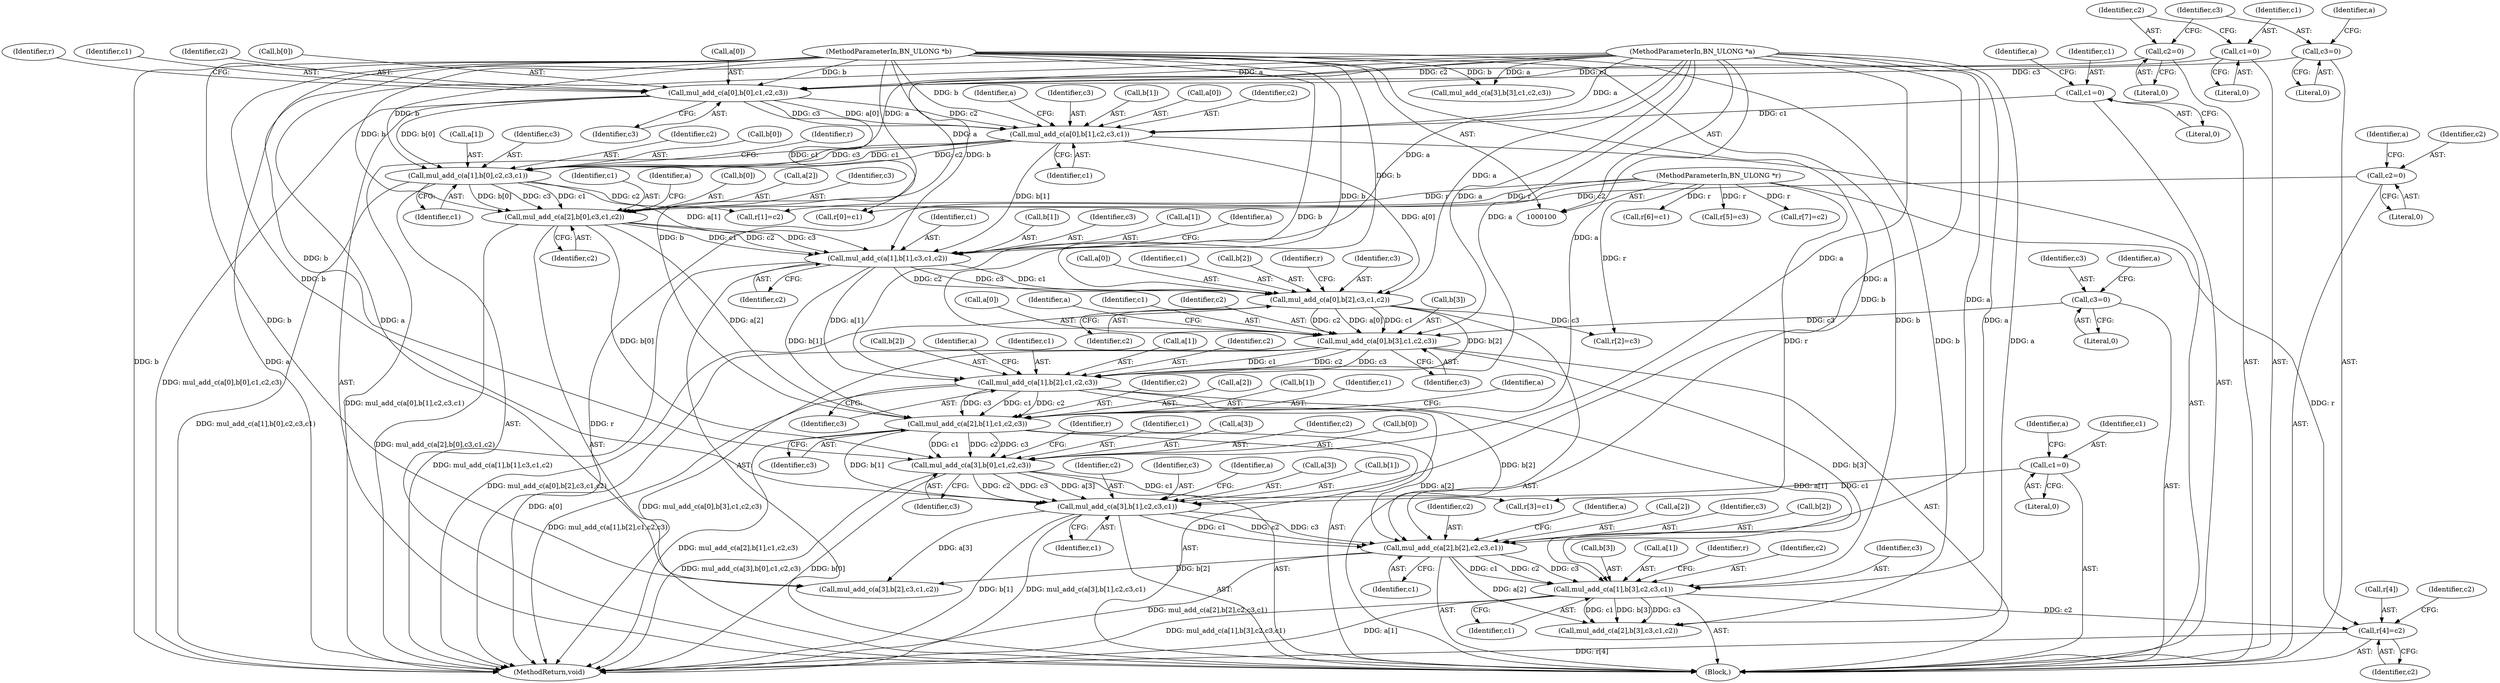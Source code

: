 digraph "0_openssl_a7a44ba55cb4f884c6bc9ceac90072dea38e66d0@array" {
"1000279" [label="(Call,r[4]=c2)"];
"1000269" [label="(Call,mul_add_c(a[1],b[3],c2,c3,c1))"];
"1000211" [label="(Call,mul_add_c(a[1],b[2],c1,c2,c3))"];
"1000173" [label="(Call,mul_add_c(a[1],b[1],c3,c1,c2))"];
"1000145" [label="(Call,mul_add_c(a[1],b[0],c2,c3,c1))"];
"1000102" [label="(MethodParameterIn,BN_ULONG *a)"];
"1000117" [label="(Call,mul_add_c(a[0],b[0],c1,c2,c3))"];
"1000103" [label="(MethodParameterIn,BN_ULONG *b)"];
"1000108" [label="(Call,c1=0)"];
"1000111" [label="(Call,c2=0)"];
"1000114" [label="(Call,c3=0)"];
"1000135" [label="(Call,mul_add_c(a[0],b[1],c2,c3,c1))"];
"1000132" [label="(Call,c1=0)"];
"1000163" [label="(Call,mul_add_c(a[2],b[0],c3,c1,c2))"];
"1000160" [label="(Call,c2=0)"];
"1000183" [label="(Call,mul_add_c(a[0],b[2],c3,c1,c2))"];
"1000201" [label="(Call,mul_add_c(a[0],b[3],c1,c2,c3))"];
"1000198" [label="(Call,c3=0)"];
"1000259" [label="(Call,mul_add_c(a[2],b[2],c2,c3,c1))"];
"1000221" [label="(Call,mul_add_c(a[2],b[1],c1,c2,c3))"];
"1000249" [label="(Call,mul_add_c(a[3],b[1],c2,c3,c1))"];
"1000231" [label="(Call,mul_add_c(a[3],b[0],c1,c2,c3))"];
"1000246" [label="(Call,c1=0)"];
"1000101" [label="(MethodParameterIn,BN_ULONG *r)"];
"1000177" [label="(Call,b[1])"];
"1000241" [label="(Call,r[3]=c1)"];
"1000243" [label="(Identifier,r)"];
"1000112" [label="(Identifier,c2)"];
"1000231" [label="(Call,mul_add_c(a[3],b[0],c1,c2,c3))"];
"1000269" [label="(Call,mul_add_c(a[1],b[3],c2,c3,c1))"];
"1000229" [label="(Identifier,c2)"];
"1000114" [label="(Call,c3=0)"];
"1000170" [label="(Identifier,c3)"];
"1000200" [label="(Literal,0)"];
"1000222" [label="(Call,a[2])"];
"1000152" [label="(Identifier,c2)"];
"1000101" [label="(MethodParameterIn,BN_ULONG *r)"];
"1000256" [label="(Identifier,c2)"];
"1000118" [label="(Call,a[0])"];
"1000266" [label="(Identifier,c2)"];
"1000147" [label="(Identifier,a)"];
"1000108" [label="(Call,c1=0)"];
"1000249" [label="(Call,mul_add_c(a[3],b[1],c2,c3,c1))"];
"1000225" [label="(Call,b[1])"];
"1000133" [label="(Identifier,c1)"];
"1000283" [label="(Identifier,c2)"];
"1000210" [label="(Identifier,c3)"];
"1000171" [label="(Identifier,c1)"];
"1000278" [label="(Identifier,c1)"];
"1000199" [label="(Identifier,c3)"];
"1000246" [label="(Call,c1=0)"];
"1000212" [label="(Call,a[1])"];
"1000129" [label="(Identifier,r)"];
"1000149" [label="(Call,b[0])"];
"1000137" [label="(Identifier,a)"];
"1000157" [label="(Identifier,r)"];
"1000134" [label="(Literal,0)"];
"1000161" [label="(Identifier,c2)"];
"1000228" [label="(Identifier,c1)"];
"1000132" [label="(Call,c1=0)"];
"1000259" [label="(Call,mul_add_c(a[2],b[2],c2,c3,c1))"];
"1000127" [label="(Call,r[0]=c1)"];
"1000124" [label="(Identifier,c1)"];
"1000257" [label="(Identifier,c3)"];
"1000271" [label="(Identifier,a)"];
"1000146" [label="(Call,a[1])"];
"1000219" [label="(Identifier,c2)"];
"1000230" [label="(Identifier,c3)"];
"1000280" [label="(Call,r[4])"];
"1000195" [label="(Identifier,r)"];
"1000116" [label="(Literal,0)"];
"1000180" [label="(Identifier,c3)"];
"1000144" [label="(Identifier,c1)"];
"1000125" [label="(Identifier,c2)"];
"1000173" [label="(Call,mul_add_c(a[1],b[1],c3,c1,c2))"];
"1000325" [label="(Call,r[6]=c1)"];
"1000205" [label="(Call,b[3])"];
"1000203" [label="(Identifier,a)"];
"1000335" [label="(MethodReturn,void)"];
"1000287" [label="(Call,mul_add_c(a[2],b[3],c3,c1,c2))"];
"1000190" [label="(Identifier,c3)"];
"1000261" [label="(Identifier,a)"];
"1000162" [label="(Literal,0)"];
"1000202" [label="(Call,a[0])"];
"1000143" [label="(Identifier,c3)"];
"1000102" [label="(MethodParameterIn,BN_ULONG *a)"];
"1000285" [label="(Identifier,c2)"];
"1000247" [label="(Identifier,c1)"];
"1000184" [label="(Call,a[0])"];
"1000238" [label="(Identifier,c1)"];
"1000175" [label="(Identifier,a)"];
"1000277" [label="(Identifier,c3)"];
"1000117" [label="(Call,mul_add_c(a[0],b[0],c1,c2,c3))"];
"1000250" [label="(Call,a[3])"];
"1000172" [label="(Identifier,c2)"];
"1000268" [label="(Identifier,c1)"];
"1000191" [label="(Identifier,c1)"];
"1000260" [label="(Call,a[2])"];
"1000273" [label="(Call,b[3])"];
"1000139" [label="(Call,b[1])"];
"1000232" [label="(Call,a[3])"];
"1000183" [label="(Call,mul_add_c(a[0],b[2],c3,c1,c2))"];
"1000174" [label="(Call,a[1])"];
"1000251" [label="(Identifier,a)"];
"1000307" [label="(Call,r[5]=c3)"];
"1000126" [label="(Identifier,c3)"];
"1000270" [label="(Call,a[1])"];
"1000233" [label="(Identifier,a)"];
"1000192" [label="(Identifier,c2)"];
"1000213" [label="(Identifier,a)"];
"1000198" [label="(Call,c3=0)"];
"1000208" [label="(Identifier,c1)"];
"1000154" [label="(Identifier,c1)"];
"1000103" [label="(MethodParameterIn,BN_ULONG *b)"];
"1000315" [label="(Call,mul_add_c(a[3],b[3],c1,c2,c3))"];
"1000109" [label="(Identifier,c1)"];
"1000110" [label="(Literal,0)"];
"1000193" [label="(Call,r[2]=c3)"];
"1000330" [label="(Call,r[7]=c2)"];
"1000215" [label="(Call,b[2])"];
"1000267" [label="(Identifier,c3)"];
"1000167" [label="(Call,b[0])"];
"1000153" [label="(Identifier,c3)"];
"1000121" [label="(Call,b[0])"];
"1000185" [label="(Identifier,a)"];
"1000155" [label="(Call,r[1]=c2)"];
"1000220" [label="(Identifier,c3)"];
"1000135" [label="(Call,mul_add_c(a[0],b[1],c2,c3,c1))"];
"1000201" [label="(Call,mul_add_c(a[0],b[3],c1,c2,c3))"];
"1000239" [label="(Identifier,c2)"];
"1000297" [label="(Call,mul_add_c(a[3],b[2],c3,c1,c2))"];
"1000182" [label="(Identifier,c2)"];
"1000258" [label="(Identifier,c1)"];
"1000165" [label="(Identifier,a)"];
"1000281" [label="(Identifier,r)"];
"1000276" [label="(Identifier,c2)"];
"1000164" [label="(Call,a[2])"];
"1000223" [label="(Identifier,a)"];
"1000113" [label="(Literal,0)"];
"1000235" [label="(Call,b[0])"];
"1000145" [label="(Call,mul_add_c(a[1],b[0],c2,c3,c1))"];
"1000263" [label="(Call,b[2])"];
"1000218" [label="(Identifier,c1)"];
"1000111" [label="(Call,c2=0)"];
"1000160" [label="(Call,c2=0)"];
"1000187" [label="(Call,b[2])"];
"1000248" [label="(Literal,0)"];
"1000279" [label="(Call,r[4]=c2)"];
"1000221" [label="(Call,mul_add_c(a[2],b[1],c1,c2,c3))"];
"1000209" [label="(Identifier,c2)"];
"1000181" [label="(Identifier,c1)"];
"1000136" [label="(Call,a[0])"];
"1000253" [label="(Call,b[1])"];
"1000115" [label="(Identifier,c3)"];
"1000240" [label="(Identifier,c3)"];
"1000142" [label="(Identifier,c2)"];
"1000104" [label="(Block,)"];
"1000119" [label="(Identifier,a)"];
"1000211" [label="(Call,mul_add_c(a[1],b[2],c1,c2,c3))"];
"1000163" [label="(Call,mul_add_c(a[2],b[0],c3,c1,c2))"];
"1000279" -> "1000104"  [label="AST: "];
"1000279" -> "1000283"  [label="CFG: "];
"1000280" -> "1000279"  [label="AST: "];
"1000283" -> "1000279"  [label="AST: "];
"1000285" -> "1000279"  [label="CFG: "];
"1000279" -> "1000335"  [label="DDG: r[4]"];
"1000269" -> "1000279"  [label="DDG: c2"];
"1000101" -> "1000279"  [label="DDG: r"];
"1000269" -> "1000104"  [label="AST: "];
"1000269" -> "1000278"  [label="CFG: "];
"1000270" -> "1000269"  [label="AST: "];
"1000273" -> "1000269"  [label="AST: "];
"1000276" -> "1000269"  [label="AST: "];
"1000277" -> "1000269"  [label="AST: "];
"1000278" -> "1000269"  [label="AST: "];
"1000281" -> "1000269"  [label="CFG: "];
"1000269" -> "1000335"  [label="DDG: mul_add_c(a[1],b[3],c2,c3,c1)"];
"1000269" -> "1000335"  [label="DDG: a[1]"];
"1000211" -> "1000269"  [label="DDG: a[1]"];
"1000102" -> "1000269"  [label="DDG: a"];
"1000201" -> "1000269"  [label="DDG: b[3]"];
"1000103" -> "1000269"  [label="DDG: b"];
"1000259" -> "1000269"  [label="DDG: c2"];
"1000259" -> "1000269"  [label="DDG: c3"];
"1000259" -> "1000269"  [label="DDG: c1"];
"1000269" -> "1000287"  [label="DDG: b[3]"];
"1000269" -> "1000287"  [label="DDG: c3"];
"1000269" -> "1000287"  [label="DDG: c1"];
"1000211" -> "1000104"  [label="AST: "];
"1000211" -> "1000220"  [label="CFG: "];
"1000212" -> "1000211"  [label="AST: "];
"1000215" -> "1000211"  [label="AST: "];
"1000218" -> "1000211"  [label="AST: "];
"1000219" -> "1000211"  [label="AST: "];
"1000220" -> "1000211"  [label="AST: "];
"1000223" -> "1000211"  [label="CFG: "];
"1000211" -> "1000335"  [label="DDG: mul_add_c(a[1],b[2],c1,c2,c3)"];
"1000173" -> "1000211"  [label="DDG: a[1]"];
"1000102" -> "1000211"  [label="DDG: a"];
"1000183" -> "1000211"  [label="DDG: b[2]"];
"1000103" -> "1000211"  [label="DDG: b"];
"1000201" -> "1000211"  [label="DDG: c1"];
"1000201" -> "1000211"  [label="DDG: c2"];
"1000201" -> "1000211"  [label="DDG: c3"];
"1000211" -> "1000221"  [label="DDG: c1"];
"1000211" -> "1000221"  [label="DDG: c2"];
"1000211" -> "1000221"  [label="DDG: c3"];
"1000211" -> "1000259"  [label="DDG: b[2]"];
"1000173" -> "1000104"  [label="AST: "];
"1000173" -> "1000182"  [label="CFG: "];
"1000174" -> "1000173"  [label="AST: "];
"1000177" -> "1000173"  [label="AST: "];
"1000180" -> "1000173"  [label="AST: "];
"1000181" -> "1000173"  [label="AST: "];
"1000182" -> "1000173"  [label="AST: "];
"1000185" -> "1000173"  [label="CFG: "];
"1000173" -> "1000335"  [label="DDG: mul_add_c(a[1],b[1],c3,c1,c2)"];
"1000145" -> "1000173"  [label="DDG: a[1]"];
"1000102" -> "1000173"  [label="DDG: a"];
"1000135" -> "1000173"  [label="DDG: b[1]"];
"1000103" -> "1000173"  [label="DDG: b"];
"1000163" -> "1000173"  [label="DDG: c3"];
"1000163" -> "1000173"  [label="DDG: c1"];
"1000163" -> "1000173"  [label="DDG: c2"];
"1000173" -> "1000183"  [label="DDG: c3"];
"1000173" -> "1000183"  [label="DDG: c1"];
"1000173" -> "1000183"  [label="DDG: c2"];
"1000173" -> "1000221"  [label="DDG: b[1]"];
"1000145" -> "1000104"  [label="AST: "];
"1000145" -> "1000154"  [label="CFG: "];
"1000146" -> "1000145"  [label="AST: "];
"1000149" -> "1000145"  [label="AST: "];
"1000152" -> "1000145"  [label="AST: "];
"1000153" -> "1000145"  [label="AST: "];
"1000154" -> "1000145"  [label="AST: "];
"1000157" -> "1000145"  [label="CFG: "];
"1000145" -> "1000335"  [label="DDG: mul_add_c(a[1],b[0],c2,c3,c1)"];
"1000102" -> "1000145"  [label="DDG: a"];
"1000117" -> "1000145"  [label="DDG: b[0]"];
"1000103" -> "1000145"  [label="DDG: b"];
"1000135" -> "1000145"  [label="DDG: c2"];
"1000135" -> "1000145"  [label="DDG: c3"];
"1000135" -> "1000145"  [label="DDG: c1"];
"1000145" -> "1000155"  [label="DDG: c2"];
"1000145" -> "1000163"  [label="DDG: b[0]"];
"1000145" -> "1000163"  [label="DDG: c3"];
"1000145" -> "1000163"  [label="DDG: c1"];
"1000102" -> "1000100"  [label="AST: "];
"1000102" -> "1000335"  [label="DDG: a"];
"1000102" -> "1000117"  [label="DDG: a"];
"1000102" -> "1000135"  [label="DDG: a"];
"1000102" -> "1000163"  [label="DDG: a"];
"1000102" -> "1000183"  [label="DDG: a"];
"1000102" -> "1000201"  [label="DDG: a"];
"1000102" -> "1000221"  [label="DDG: a"];
"1000102" -> "1000231"  [label="DDG: a"];
"1000102" -> "1000249"  [label="DDG: a"];
"1000102" -> "1000259"  [label="DDG: a"];
"1000102" -> "1000287"  [label="DDG: a"];
"1000102" -> "1000297"  [label="DDG: a"];
"1000102" -> "1000315"  [label="DDG: a"];
"1000117" -> "1000104"  [label="AST: "];
"1000117" -> "1000126"  [label="CFG: "];
"1000118" -> "1000117"  [label="AST: "];
"1000121" -> "1000117"  [label="AST: "];
"1000124" -> "1000117"  [label="AST: "];
"1000125" -> "1000117"  [label="AST: "];
"1000126" -> "1000117"  [label="AST: "];
"1000129" -> "1000117"  [label="CFG: "];
"1000117" -> "1000335"  [label="DDG: mul_add_c(a[0],b[0],c1,c2,c3)"];
"1000103" -> "1000117"  [label="DDG: b"];
"1000108" -> "1000117"  [label="DDG: c1"];
"1000111" -> "1000117"  [label="DDG: c2"];
"1000114" -> "1000117"  [label="DDG: c3"];
"1000117" -> "1000127"  [label="DDG: c1"];
"1000117" -> "1000135"  [label="DDG: a[0]"];
"1000117" -> "1000135"  [label="DDG: c2"];
"1000117" -> "1000135"  [label="DDG: c3"];
"1000103" -> "1000100"  [label="AST: "];
"1000103" -> "1000335"  [label="DDG: b"];
"1000103" -> "1000135"  [label="DDG: b"];
"1000103" -> "1000163"  [label="DDG: b"];
"1000103" -> "1000183"  [label="DDG: b"];
"1000103" -> "1000201"  [label="DDG: b"];
"1000103" -> "1000221"  [label="DDG: b"];
"1000103" -> "1000231"  [label="DDG: b"];
"1000103" -> "1000249"  [label="DDG: b"];
"1000103" -> "1000259"  [label="DDG: b"];
"1000103" -> "1000287"  [label="DDG: b"];
"1000103" -> "1000297"  [label="DDG: b"];
"1000103" -> "1000315"  [label="DDG: b"];
"1000108" -> "1000104"  [label="AST: "];
"1000108" -> "1000110"  [label="CFG: "];
"1000109" -> "1000108"  [label="AST: "];
"1000110" -> "1000108"  [label="AST: "];
"1000112" -> "1000108"  [label="CFG: "];
"1000111" -> "1000104"  [label="AST: "];
"1000111" -> "1000113"  [label="CFG: "];
"1000112" -> "1000111"  [label="AST: "];
"1000113" -> "1000111"  [label="AST: "];
"1000115" -> "1000111"  [label="CFG: "];
"1000114" -> "1000104"  [label="AST: "];
"1000114" -> "1000116"  [label="CFG: "];
"1000115" -> "1000114"  [label="AST: "];
"1000116" -> "1000114"  [label="AST: "];
"1000119" -> "1000114"  [label="CFG: "];
"1000135" -> "1000104"  [label="AST: "];
"1000135" -> "1000144"  [label="CFG: "];
"1000136" -> "1000135"  [label="AST: "];
"1000139" -> "1000135"  [label="AST: "];
"1000142" -> "1000135"  [label="AST: "];
"1000143" -> "1000135"  [label="AST: "];
"1000144" -> "1000135"  [label="AST: "];
"1000147" -> "1000135"  [label="CFG: "];
"1000135" -> "1000335"  [label="DDG: mul_add_c(a[0],b[1],c2,c3,c1)"];
"1000132" -> "1000135"  [label="DDG: c1"];
"1000135" -> "1000183"  [label="DDG: a[0]"];
"1000132" -> "1000104"  [label="AST: "];
"1000132" -> "1000134"  [label="CFG: "];
"1000133" -> "1000132"  [label="AST: "];
"1000134" -> "1000132"  [label="AST: "];
"1000137" -> "1000132"  [label="CFG: "];
"1000163" -> "1000104"  [label="AST: "];
"1000163" -> "1000172"  [label="CFG: "];
"1000164" -> "1000163"  [label="AST: "];
"1000167" -> "1000163"  [label="AST: "];
"1000170" -> "1000163"  [label="AST: "];
"1000171" -> "1000163"  [label="AST: "];
"1000172" -> "1000163"  [label="AST: "];
"1000175" -> "1000163"  [label="CFG: "];
"1000163" -> "1000335"  [label="DDG: mul_add_c(a[2],b[0],c3,c1,c2)"];
"1000160" -> "1000163"  [label="DDG: c2"];
"1000163" -> "1000221"  [label="DDG: a[2]"];
"1000163" -> "1000231"  [label="DDG: b[0]"];
"1000160" -> "1000104"  [label="AST: "];
"1000160" -> "1000162"  [label="CFG: "];
"1000161" -> "1000160"  [label="AST: "];
"1000162" -> "1000160"  [label="AST: "];
"1000165" -> "1000160"  [label="CFG: "];
"1000183" -> "1000104"  [label="AST: "];
"1000183" -> "1000192"  [label="CFG: "];
"1000184" -> "1000183"  [label="AST: "];
"1000187" -> "1000183"  [label="AST: "];
"1000190" -> "1000183"  [label="AST: "];
"1000191" -> "1000183"  [label="AST: "];
"1000192" -> "1000183"  [label="AST: "];
"1000195" -> "1000183"  [label="CFG: "];
"1000183" -> "1000335"  [label="DDG: mul_add_c(a[0],b[2],c3,c1,c2)"];
"1000183" -> "1000193"  [label="DDG: c3"];
"1000183" -> "1000201"  [label="DDG: a[0]"];
"1000183" -> "1000201"  [label="DDG: c1"];
"1000183" -> "1000201"  [label="DDG: c2"];
"1000201" -> "1000104"  [label="AST: "];
"1000201" -> "1000210"  [label="CFG: "];
"1000202" -> "1000201"  [label="AST: "];
"1000205" -> "1000201"  [label="AST: "];
"1000208" -> "1000201"  [label="AST: "];
"1000209" -> "1000201"  [label="AST: "];
"1000210" -> "1000201"  [label="AST: "];
"1000213" -> "1000201"  [label="CFG: "];
"1000201" -> "1000335"  [label="DDG: a[0]"];
"1000201" -> "1000335"  [label="DDG: mul_add_c(a[0],b[3],c1,c2,c3)"];
"1000198" -> "1000201"  [label="DDG: c3"];
"1000198" -> "1000104"  [label="AST: "];
"1000198" -> "1000200"  [label="CFG: "];
"1000199" -> "1000198"  [label="AST: "];
"1000200" -> "1000198"  [label="AST: "];
"1000203" -> "1000198"  [label="CFG: "];
"1000259" -> "1000104"  [label="AST: "];
"1000259" -> "1000268"  [label="CFG: "];
"1000260" -> "1000259"  [label="AST: "];
"1000263" -> "1000259"  [label="AST: "];
"1000266" -> "1000259"  [label="AST: "];
"1000267" -> "1000259"  [label="AST: "];
"1000268" -> "1000259"  [label="AST: "];
"1000271" -> "1000259"  [label="CFG: "];
"1000259" -> "1000335"  [label="DDG: mul_add_c(a[2],b[2],c2,c3,c1)"];
"1000221" -> "1000259"  [label="DDG: a[2]"];
"1000249" -> "1000259"  [label="DDG: c2"];
"1000249" -> "1000259"  [label="DDG: c3"];
"1000249" -> "1000259"  [label="DDG: c1"];
"1000259" -> "1000287"  [label="DDG: a[2]"];
"1000259" -> "1000297"  [label="DDG: b[2]"];
"1000221" -> "1000104"  [label="AST: "];
"1000221" -> "1000230"  [label="CFG: "];
"1000222" -> "1000221"  [label="AST: "];
"1000225" -> "1000221"  [label="AST: "];
"1000228" -> "1000221"  [label="AST: "];
"1000229" -> "1000221"  [label="AST: "];
"1000230" -> "1000221"  [label="AST: "];
"1000233" -> "1000221"  [label="CFG: "];
"1000221" -> "1000335"  [label="DDG: mul_add_c(a[2],b[1],c1,c2,c3)"];
"1000221" -> "1000231"  [label="DDG: c1"];
"1000221" -> "1000231"  [label="DDG: c2"];
"1000221" -> "1000231"  [label="DDG: c3"];
"1000221" -> "1000249"  [label="DDG: b[1]"];
"1000249" -> "1000104"  [label="AST: "];
"1000249" -> "1000258"  [label="CFG: "];
"1000250" -> "1000249"  [label="AST: "];
"1000253" -> "1000249"  [label="AST: "];
"1000256" -> "1000249"  [label="AST: "];
"1000257" -> "1000249"  [label="AST: "];
"1000258" -> "1000249"  [label="AST: "];
"1000261" -> "1000249"  [label="CFG: "];
"1000249" -> "1000335"  [label="DDG: mul_add_c(a[3],b[1],c2,c3,c1)"];
"1000249" -> "1000335"  [label="DDG: b[1]"];
"1000231" -> "1000249"  [label="DDG: a[3]"];
"1000231" -> "1000249"  [label="DDG: c2"];
"1000231" -> "1000249"  [label="DDG: c3"];
"1000246" -> "1000249"  [label="DDG: c1"];
"1000249" -> "1000297"  [label="DDG: a[3]"];
"1000231" -> "1000104"  [label="AST: "];
"1000231" -> "1000240"  [label="CFG: "];
"1000232" -> "1000231"  [label="AST: "];
"1000235" -> "1000231"  [label="AST: "];
"1000238" -> "1000231"  [label="AST: "];
"1000239" -> "1000231"  [label="AST: "];
"1000240" -> "1000231"  [label="AST: "];
"1000243" -> "1000231"  [label="CFG: "];
"1000231" -> "1000335"  [label="DDG: b[0]"];
"1000231" -> "1000335"  [label="DDG: mul_add_c(a[3],b[0],c1,c2,c3)"];
"1000231" -> "1000241"  [label="DDG: c1"];
"1000246" -> "1000104"  [label="AST: "];
"1000246" -> "1000248"  [label="CFG: "];
"1000247" -> "1000246"  [label="AST: "];
"1000248" -> "1000246"  [label="AST: "];
"1000251" -> "1000246"  [label="CFG: "];
"1000101" -> "1000100"  [label="AST: "];
"1000101" -> "1000335"  [label="DDG: r"];
"1000101" -> "1000127"  [label="DDG: r"];
"1000101" -> "1000155"  [label="DDG: r"];
"1000101" -> "1000193"  [label="DDG: r"];
"1000101" -> "1000241"  [label="DDG: r"];
"1000101" -> "1000307"  [label="DDG: r"];
"1000101" -> "1000325"  [label="DDG: r"];
"1000101" -> "1000330"  [label="DDG: r"];
}
